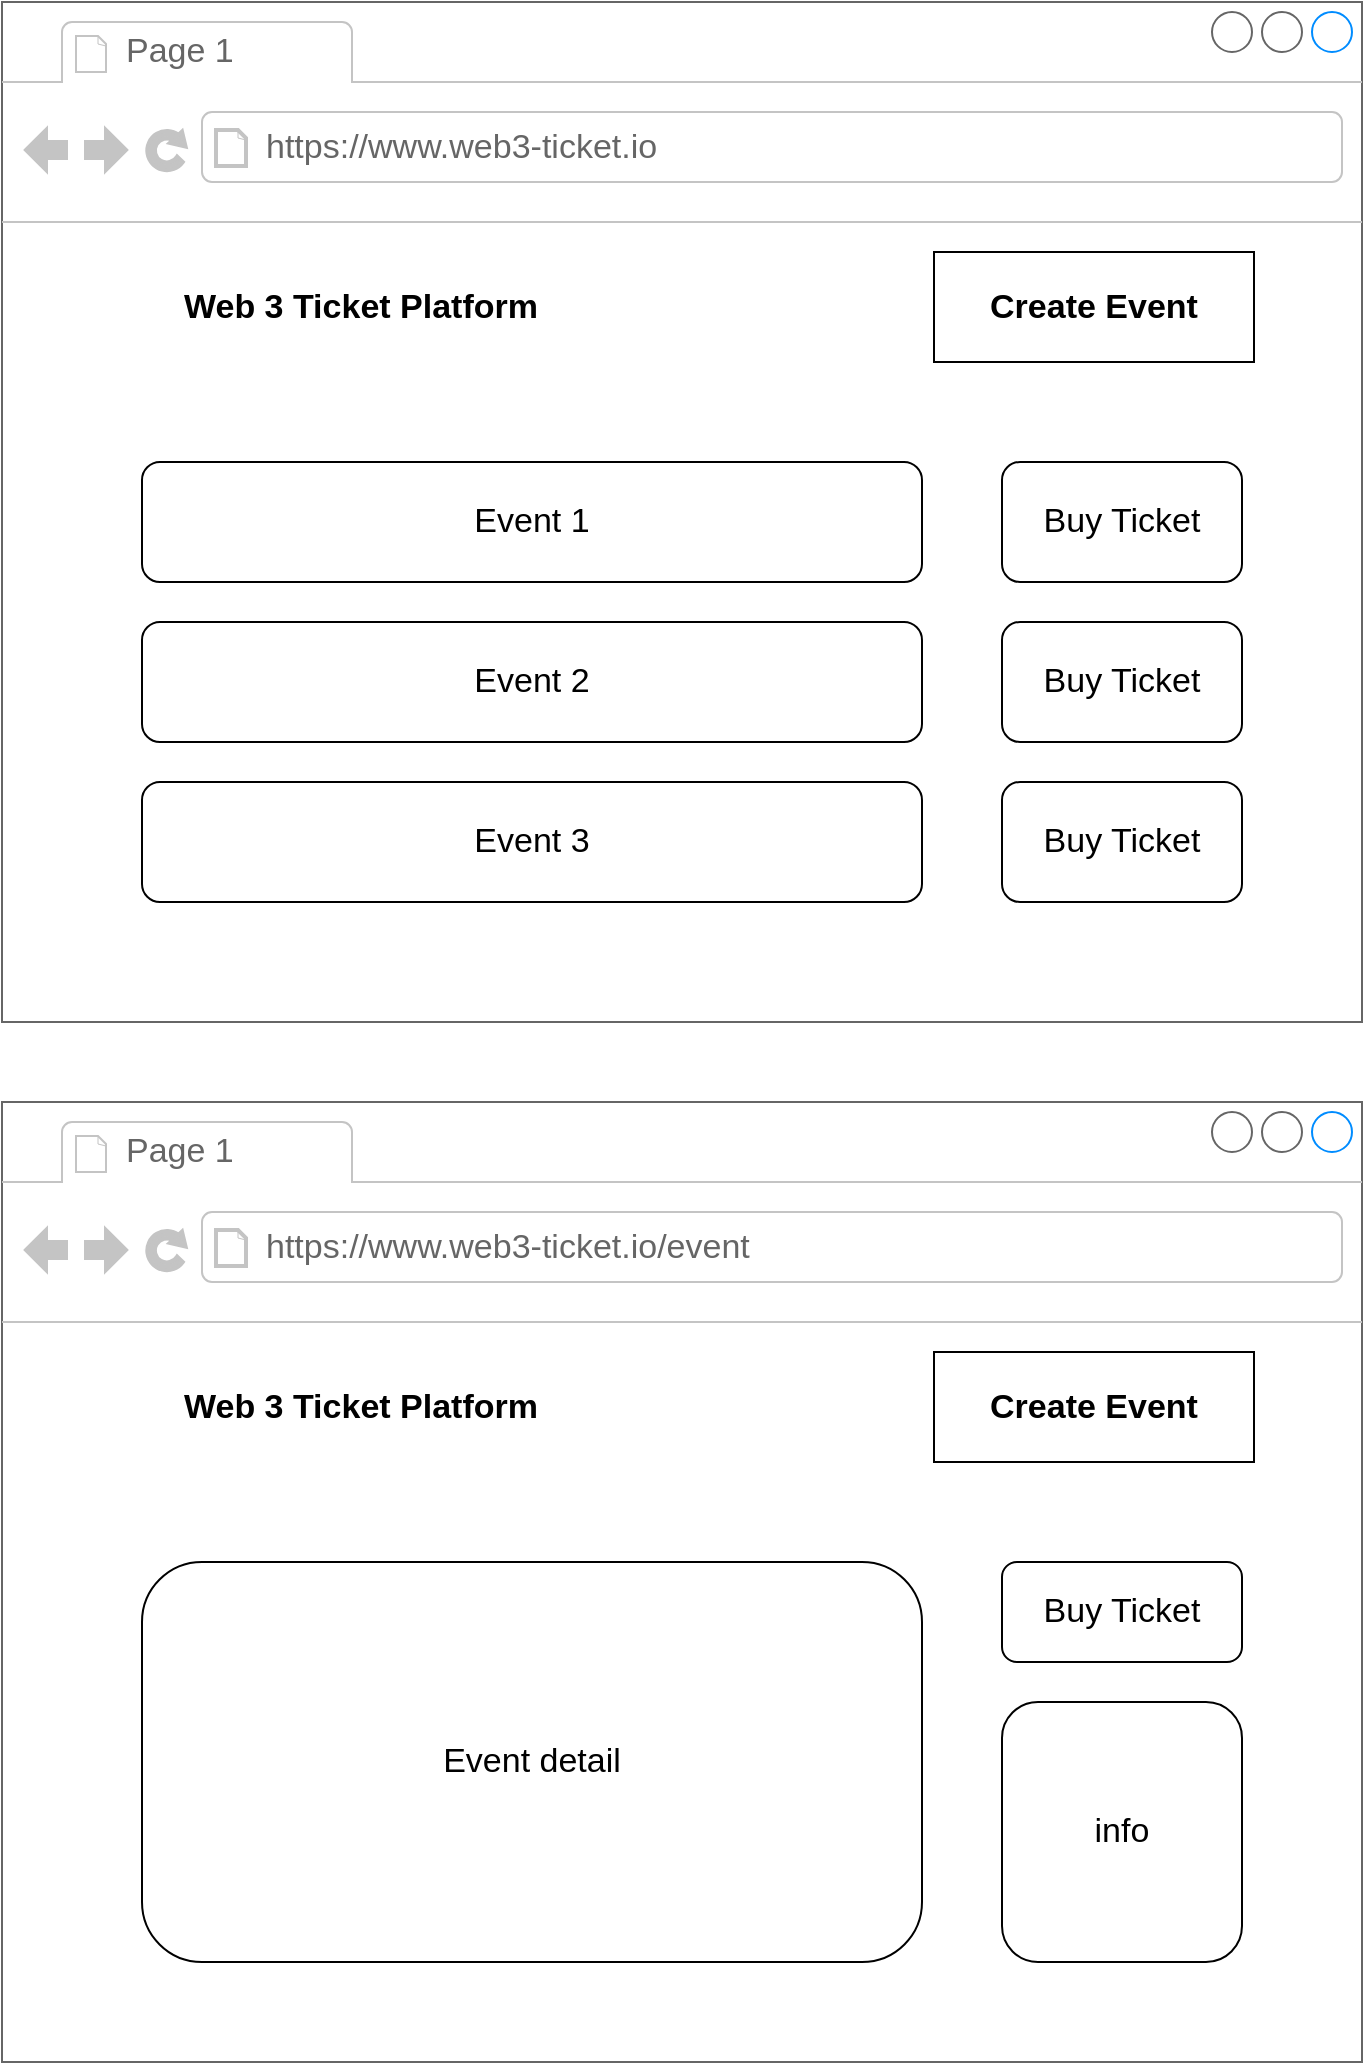 <mxfile version="16.5.3" type="github">
  <diagram id="ve3yzAwvttti_Nnn-5PZ" name="Page-1">
    <mxGraphModel dx="782" dy="777" grid="1" gridSize="10" guides="1" tooltips="1" connect="1" arrows="1" fold="1" page="1" pageScale="1" pageWidth="827" pageHeight="1169" math="0" shadow="0">
      <root>
        <mxCell id="0" />
        <mxCell id="1" parent="0" />
        <mxCell id="JY-KGmy3V36ZBkHbUrZ5-1" value="" style="strokeWidth=1;shadow=0;dashed=0;align=center;html=1;shape=mxgraph.mockup.containers.browserWindow;rSize=0;strokeColor=#666666;strokeColor2=#008cff;strokeColor3=#c4c4c4;mainText=,;recursiveResize=0;" vertex="1" parent="1">
          <mxGeometry x="60" y="50" width="680" height="510" as="geometry" />
        </mxCell>
        <mxCell id="JY-KGmy3V36ZBkHbUrZ5-2" value="Page 1" style="strokeWidth=1;shadow=0;dashed=0;align=center;html=1;shape=mxgraph.mockup.containers.anchor;fontSize=17;fontColor=#666666;align=left;" vertex="1" parent="JY-KGmy3V36ZBkHbUrZ5-1">
          <mxGeometry x="60" y="12" width="110" height="26" as="geometry" />
        </mxCell>
        <mxCell id="JY-KGmy3V36ZBkHbUrZ5-3" value="https://www.web3-ticket.io" style="strokeWidth=1;shadow=0;dashed=0;align=center;html=1;shape=mxgraph.mockup.containers.anchor;rSize=0;fontSize=17;fontColor=#666666;align=left;" vertex="1" parent="JY-KGmy3V36ZBkHbUrZ5-1">
          <mxGeometry x="130" y="60" width="250" height="26" as="geometry" />
        </mxCell>
        <mxCell id="JY-KGmy3V36ZBkHbUrZ5-4" value="&lt;b&gt;&lt;font style=&quot;font-size: 17px&quot;&gt;Create Event&lt;/font&gt;&lt;/b&gt;" style="rounded=0;whiteSpace=wrap;html=1;" vertex="1" parent="JY-KGmy3V36ZBkHbUrZ5-1">
          <mxGeometry x="466" y="125" width="160" height="55" as="geometry" />
        </mxCell>
        <mxCell id="JY-KGmy3V36ZBkHbUrZ5-5" value="&lt;b&gt;&lt;font style=&quot;font-size: 17px&quot;&gt;Web 3 Ticket Platform&lt;/font&gt;&lt;/b&gt;" style="text;html=1;strokeColor=none;fillColor=none;align=center;verticalAlign=middle;whiteSpace=wrap;rounded=0;" vertex="1" parent="JY-KGmy3V36ZBkHbUrZ5-1">
          <mxGeometry x="70" y="137.5" width="219" height="30" as="geometry" />
        </mxCell>
        <mxCell id="JY-KGmy3V36ZBkHbUrZ5-6" value="Event 1" style="rounded=1;whiteSpace=wrap;html=1;fontSize=17;" vertex="1" parent="JY-KGmy3V36ZBkHbUrZ5-1">
          <mxGeometry x="70" y="230" width="390" height="60" as="geometry" />
        </mxCell>
        <mxCell id="JY-KGmy3V36ZBkHbUrZ5-7" value="Buy Ticket" style="rounded=1;whiteSpace=wrap;html=1;fontSize=17;" vertex="1" parent="JY-KGmy3V36ZBkHbUrZ5-1">
          <mxGeometry x="500" y="230" width="120" height="60" as="geometry" />
        </mxCell>
        <mxCell id="JY-KGmy3V36ZBkHbUrZ5-10" value="Event 3" style="rounded=1;whiteSpace=wrap;html=1;fontSize=17;" vertex="1" parent="JY-KGmy3V36ZBkHbUrZ5-1">
          <mxGeometry x="70" y="390" width="390" height="60" as="geometry" />
        </mxCell>
        <mxCell id="JY-KGmy3V36ZBkHbUrZ5-11" value="Buy Ticket" style="rounded=1;whiteSpace=wrap;html=1;fontSize=17;" vertex="1" parent="JY-KGmy3V36ZBkHbUrZ5-1">
          <mxGeometry x="500" y="390" width="120" height="60" as="geometry" />
        </mxCell>
        <mxCell id="JY-KGmy3V36ZBkHbUrZ5-8" value="Event 2" style="rounded=1;whiteSpace=wrap;html=1;fontSize=17;" vertex="1" parent="JY-KGmy3V36ZBkHbUrZ5-1">
          <mxGeometry x="70" y="310" width="390" height="60" as="geometry" />
        </mxCell>
        <mxCell id="JY-KGmy3V36ZBkHbUrZ5-9" value="Buy Ticket" style="rounded=1;whiteSpace=wrap;html=1;fontSize=17;" vertex="1" parent="JY-KGmy3V36ZBkHbUrZ5-1">
          <mxGeometry x="500" y="310" width="120" height="60" as="geometry" />
        </mxCell>
        <mxCell id="JY-KGmy3V36ZBkHbUrZ5-12" value="" style="strokeWidth=1;shadow=0;dashed=0;align=center;html=1;shape=mxgraph.mockup.containers.browserWindow;rSize=0;strokeColor=#666666;strokeColor2=#008cff;strokeColor3=#c4c4c4;mainText=,;recursiveResize=0;" vertex="1" parent="1">
          <mxGeometry x="60" y="600" width="680" height="480" as="geometry" />
        </mxCell>
        <mxCell id="JY-KGmy3V36ZBkHbUrZ5-13" value="Page 1" style="strokeWidth=1;shadow=0;dashed=0;align=center;html=1;shape=mxgraph.mockup.containers.anchor;fontSize=17;fontColor=#666666;align=left;" vertex="1" parent="JY-KGmy3V36ZBkHbUrZ5-12">
          <mxGeometry x="60" y="12" width="110" height="26" as="geometry" />
        </mxCell>
        <mxCell id="JY-KGmy3V36ZBkHbUrZ5-14" value="https://www.web3-ticket.io/event" style="strokeWidth=1;shadow=0;dashed=0;align=center;html=1;shape=mxgraph.mockup.containers.anchor;rSize=0;fontSize=17;fontColor=#666666;align=left;" vertex="1" parent="JY-KGmy3V36ZBkHbUrZ5-12">
          <mxGeometry x="130" y="60" width="250" height="26" as="geometry" />
        </mxCell>
        <mxCell id="JY-KGmy3V36ZBkHbUrZ5-15" value="&lt;b&gt;&lt;font style=&quot;font-size: 17px&quot;&gt;Create Event&lt;/font&gt;&lt;/b&gt;" style="rounded=0;whiteSpace=wrap;html=1;" vertex="1" parent="JY-KGmy3V36ZBkHbUrZ5-12">
          <mxGeometry x="466" y="125" width="160" height="55" as="geometry" />
        </mxCell>
        <mxCell id="JY-KGmy3V36ZBkHbUrZ5-16" value="&lt;b&gt;&lt;font style=&quot;font-size: 17px&quot;&gt;Web 3 Ticket Platform&lt;/font&gt;&lt;/b&gt;" style="text;html=1;strokeColor=none;fillColor=none;align=center;verticalAlign=middle;whiteSpace=wrap;rounded=0;" vertex="1" parent="JY-KGmy3V36ZBkHbUrZ5-12">
          <mxGeometry x="70" y="137.5" width="219" height="30" as="geometry" />
        </mxCell>
        <mxCell id="JY-KGmy3V36ZBkHbUrZ5-17" value="Event detail" style="rounded=1;whiteSpace=wrap;html=1;fontSize=17;" vertex="1" parent="JY-KGmy3V36ZBkHbUrZ5-12">
          <mxGeometry x="70" y="230" width="390" height="200" as="geometry" />
        </mxCell>
        <mxCell id="JY-KGmy3V36ZBkHbUrZ5-18" value="Buy Ticket" style="rounded=1;whiteSpace=wrap;html=1;fontSize=17;" vertex="1" parent="JY-KGmy3V36ZBkHbUrZ5-12">
          <mxGeometry x="500" y="230" width="120" height="50" as="geometry" />
        </mxCell>
        <mxCell id="JY-KGmy3V36ZBkHbUrZ5-23" value="info" style="rounded=1;whiteSpace=wrap;html=1;fontSize=17;" vertex="1" parent="JY-KGmy3V36ZBkHbUrZ5-12">
          <mxGeometry x="500" y="300" width="120" height="130" as="geometry" />
        </mxCell>
      </root>
    </mxGraphModel>
  </diagram>
</mxfile>

